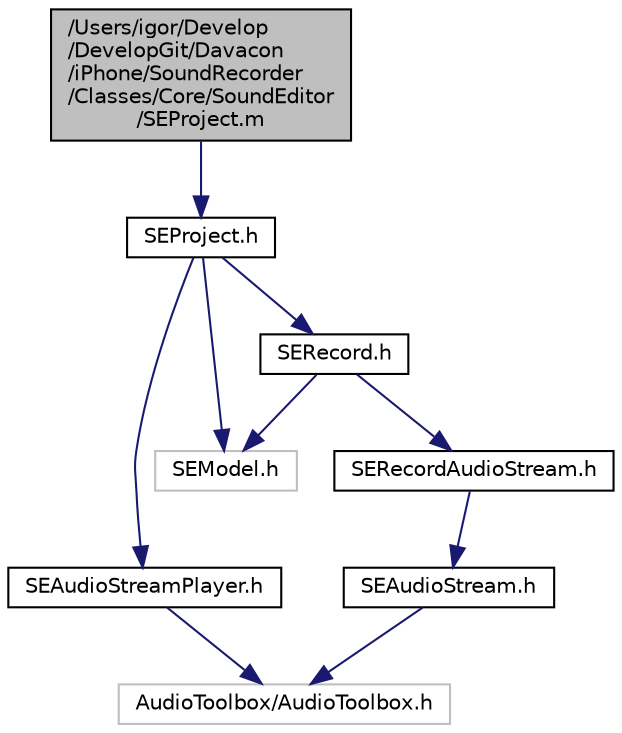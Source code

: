 digraph "/Users/igor/Develop/DevelopGit/Davacon/iPhone/SoundRecorder/Classes/Core/SoundEditor/SEProject.m"
{
  edge [fontname="Helvetica",fontsize="10",labelfontname="Helvetica",labelfontsize="10"];
  node [fontname="Helvetica",fontsize="10",shape=record];
  Node1 [label="/Users/igor/Develop\l/DevelopGit/Davacon\l/iPhone/SoundRecorder\l/Classes/Core/SoundEditor\l/SEProject.m",height=0.2,width=0.4,color="black", fillcolor="grey75", style="filled" fontcolor="black"];
  Node1 -> Node2 [color="midnightblue",fontsize="10",style="solid",fontname="Helvetica"];
  Node2 [label="SEProject.h",height=0.2,width=0.4,color="black", fillcolor="white", style="filled",URL="$_s_e_project_8h.html"];
  Node2 -> Node3 [color="midnightblue",fontsize="10",style="solid",fontname="Helvetica"];
  Node3 [label="SEModel.h",height=0.2,width=0.4,color="grey75", fillcolor="white", style="filled"];
  Node2 -> Node4 [color="midnightblue",fontsize="10",style="solid",fontname="Helvetica"];
  Node4 [label="SEAudioStreamPlayer.h",height=0.2,width=0.4,color="black", fillcolor="white", style="filled",URL="$_s_e_audio_stream_player_8h.html"];
  Node4 -> Node5 [color="midnightblue",fontsize="10",style="solid",fontname="Helvetica"];
  Node5 [label="AudioToolbox/AudioToolbox.h",height=0.2,width=0.4,color="grey75", fillcolor="white", style="filled"];
  Node2 -> Node6 [color="midnightblue",fontsize="10",style="solid",fontname="Helvetica"];
  Node6 [label="SERecord.h",height=0.2,width=0.4,color="black", fillcolor="white", style="filled",URL="$_s_e_record_8h.html"];
  Node6 -> Node3 [color="midnightblue",fontsize="10",style="solid",fontname="Helvetica"];
  Node6 -> Node7 [color="midnightblue",fontsize="10",style="solid",fontname="Helvetica"];
  Node7 [label="SERecordAudioStream.h",height=0.2,width=0.4,color="black", fillcolor="white", style="filled",URL="$_s_e_record_audio_stream_8h.html"];
  Node7 -> Node8 [color="midnightblue",fontsize="10",style="solid",fontname="Helvetica"];
  Node8 [label="SEAudioStream.h",height=0.2,width=0.4,color="black", fillcolor="white", style="filled",URL="$_s_e_audio_stream_8h.html"];
  Node8 -> Node5 [color="midnightblue",fontsize="10",style="solid",fontname="Helvetica"];
}
